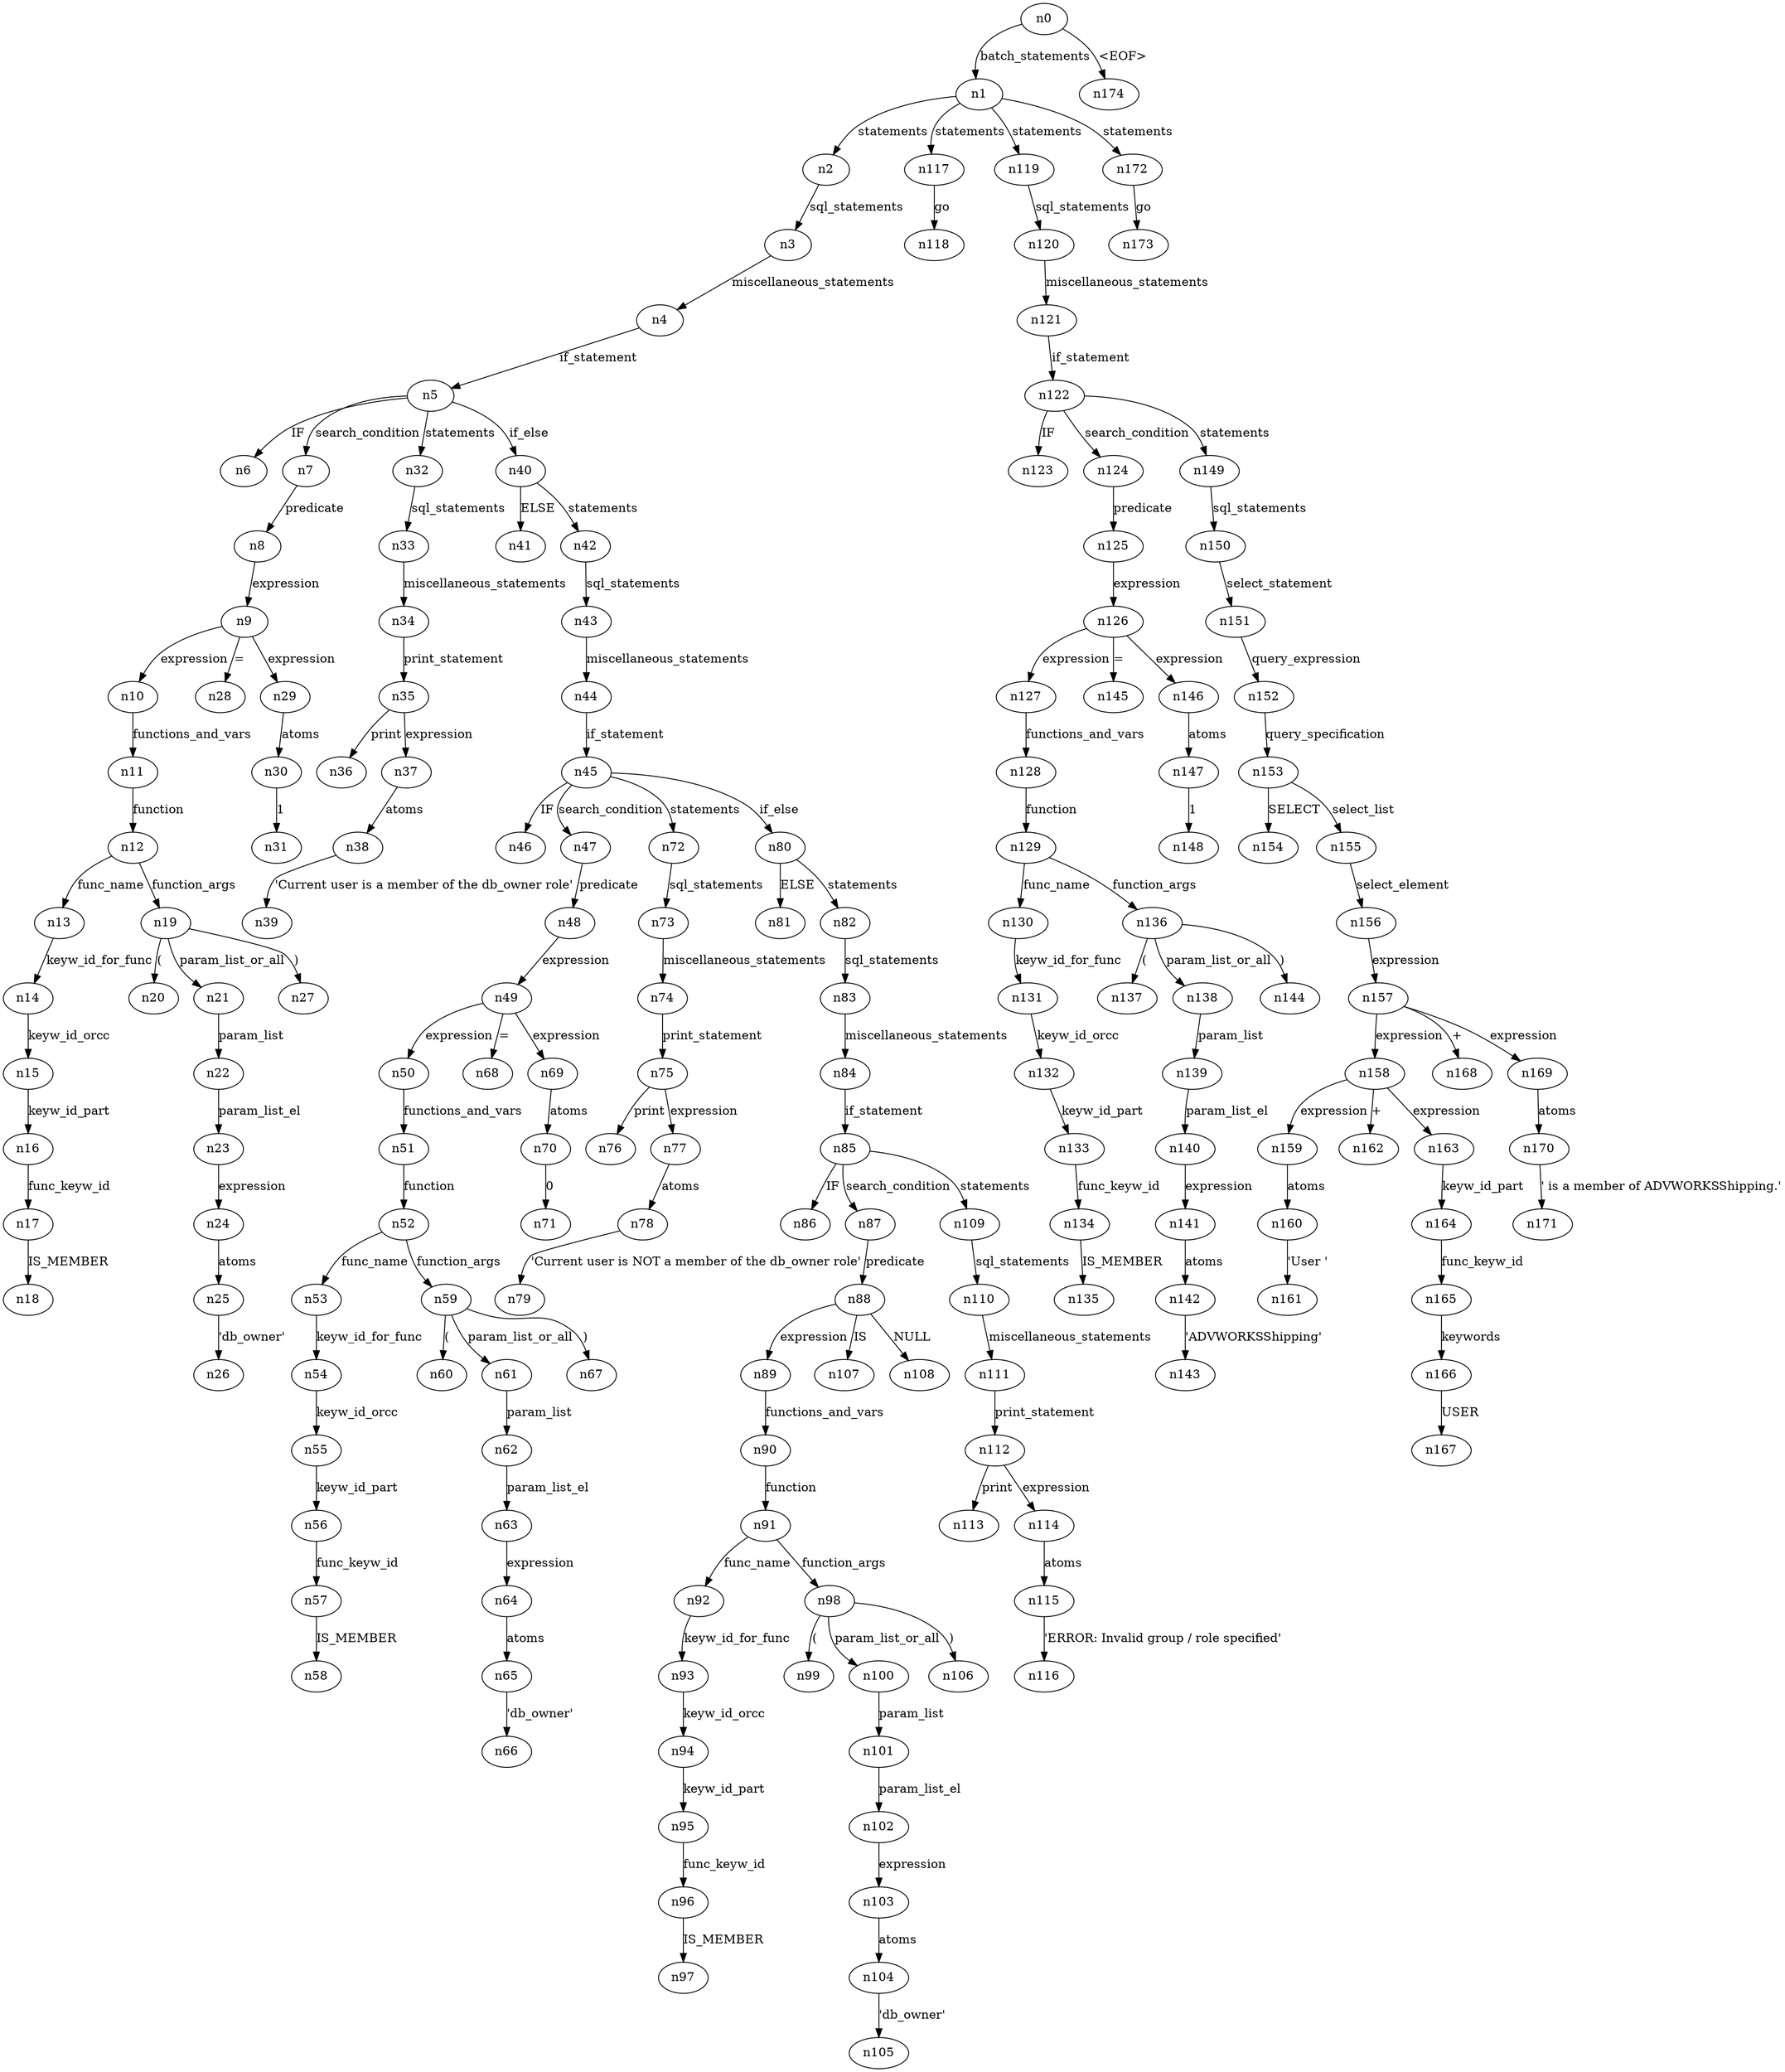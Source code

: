 digraph ParseTree {
  n0 -> n1 [label="batch_statements"];
  n1 -> n2 [label="statements"];
  n2 -> n3 [label="sql_statements"];
  n3 -> n4 [label="miscellaneous_statements"];
  n4 -> n5 [label="if_statement"];
  n5 -> n6 [label="IF"];
  n5 -> n7 [label="search_condition"];
  n7 -> n8 [label="predicate"];
  n8 -> n9 [label="expression"];
  n9 -> n10 [label="expression"];
  n10 -> n11 [label="functions_and_vars"];
  n11 -> n12 [label="function"];
  n12 -> n13 [label="func_name"];
  n13 -> n14 [label="keyw_id_for_func"];
  n14 -> n15 [label="keyw_id_orcc"];
  n15 -> n16 [label="keyw_id_part"];
  n16 -> n17 [label="func_keyw_id"];
  n17 -> n18 [label="IS_MEMBER"];
  n12 -> n19 [label="function_args"];
  n19 -> n20 [label="("];
  n19 -> n21 [label="param_list_or_all"];
  n21 -> n22 [label="param_list"];
  n22 -> n23 [label="param_list_el"];
  n23 -> n24 [label="expression"];
  n24 -> n25 [label="atoms"];
  n25 -> n26 [label="'db_owner'"];
  n19 -> n27 [label=")"];
  n9 -> n28 [label="="];
  n9 -> n29 [label="expression"];
  n29 -> n30 [label="atoms"];
  n30 -> n31 [label="1"];
  n5 -> n32 [label="statements"];
  n32 -> n33 [label="sql_statements"];
  n33 -> n34 [label="miscellaneous_statements"];
  n34 -> n35 [label="print_statement"];
  n35 -> n36 [label="print"];
  n35 -> n37 [label="expression"];
  n37 -> n38 [label="atoms"];
  n38 -> n39 [label="'Current user is a member of the db_owner role'"];
  n5 -> n40 [label="if_else"];
  n40 -> n41 [label="ELSE"];
  n40 -> n42 [label="statements"];
  n42 -> n43 [label="sql_statements"];
  n43 -> n44 [label="miscellaneous_statements"];
  n44 -> n45 [label="if_statement"];
  n45 -> n46 [label="IF"];
  n45 -> n47 [label="search_condition"];
  n47 -> n48 [label="predicate"];
  n48 -> n49 [label="expression"];
  n49 -> n50 [label="expression"];
  n50 -> n51 [label="functions_and_vars"];
  n51 -> n52 [label="function"];
  n52 -> n53 [label="func_name"];
  n53 -> n54 [label="keyw_id_for_func"];
  n54 -> n55 [label="keyw_id_orcc"];
  n55 -> n56 [label="keyw_id_part"];
  n56 -> n57 [label="func_keyw_id"];
  n57 -> n58 [label="IS_MEMBER"];
  n52 -> n59 [label="function_args"];
  n59 -> n60 [label="("];
  n59 -> n61 [label="param_list_or_all"];
  n61 -> n62 [label="param_list"];
  n62 -> n63 [label="param_list_el"];
  n63 -> n64 [label="expression"];
  n64 -> n65 [label="atoms"];
  n65 -> n66 [label="'db_owner'"];
  n59 -> n67 [label=")"];
  n49 -> n68 [label="="];
  n49 -> n69 [label="expression"];
  n69 -> n70 [label="atoms"];
  n70 -> n71 [label="0"];
  n45 -> n72 [label="statements"];
  n72 -> n73 [label="sql_statements"];
  n73 -> n74 [label="miscellaneous_statements"];
  n74 -> n75 [label="print_statement"];
  n75 -> n76 [label="print"];
  n75 -> n77 [label="expression"];
  n77 -> n78 [label="atoms"];
  n78 -> n79 [label="'Current user is NOT a member of the db_owner role'"];
  n45 -> n80 [label="if_else"];
  n80 -> n81 [label="ELSE"];
  n80 -> n82 [label="statements"];
  n82 -> n83 [label="sql_statements"];
  n83 -> n84 [label="miscellaneous_statements"];
  n84 -> n85 [label="if_statement"];
  n85 -> n86 [label="IF"];
  n85 -> n87 [label="search_condition"];
  n87 -> n88 [label="predicate"];
  n88 -> n89 [label="expression"];
  n89 -> n90 [label="functions_and_vars"];
  n90 -> n91 [label="function"];
  n91 -> n92 [label="func_name"];
  n92 -> n93 [label="keyw_id_for_func"];
  n93 -> n94 [label="keyw_id_orcc"];
  n94 -> n95 [label="keyw_id_part"];
  n95 -> n96 [label="func_keyw_id"];
  n96 -> n97 [label="IS_MEMBER"];
  n91 -> n98 [label="function_args"];
  n98 -> n99 [label="("];
  n98 -> n100 [label="param_list_or_all"];
  n100 -> n101 [label="param_list"];
  n101 -> n102 [label="param_list_el"];
  n102 -> n103 [label="expression"];
  n103 -> n104 [label="atoms"];
  n104 -> n105 [label="'db_owner'"];
  n98 -> n106 [label=")"];
  n88 -> n107 [label="IS"];
  n88 -> n108 [label="NULL"];
  n85 -> n109 [label="statements"];
  n109 -> n110 [label="sql_statements"];
  n110 -> n111 [label="miscellaneous_statements"];
  n111 -> n112 [label="print_statement"];
  n112 -> n113 [label="print"];
  n112 -> n114 [label="expression"];
  n114 -> n115 [label="atoms"];
  n115 -> n116 [label="'ERROR: Invalid group / role specified'"];
  n1 -> n117 [label="statements"];
  n117 -> n118 [label="go"];
  n1 -> n119 [label="statements"];
  n119 -> n120 [label="sql_statements"];
  n120 -> n121 [label="miscellaneous_statements"];
  n121 -> n122 [label="if_statement"];
  n122 -> n123 [label="IF"];
  n122 -> n124 [label="search_condition"];
  n124 -> n125 [label="predicate"];
  n125 -> n126 [label="expression"];
  n126 -> n127 [label="expression"];
  n127 -> n128 [label="functions_and_vars"];
  n128 -> n129 [label="function"];
  n129 -> n130 [label="func_name"];
  n130 -> n131 [label="keyw_id_for_func"];
  n131 -> n132 [label="keyw_id_orcc"];
  n132 -> n133 [label="keyw_id_part"];
  n133 -> n134 [label="func_keyw_id"];
  n134 -> n135 [label="IS_MEMBER"];
  n129 -> n136 [label="function_args"];
  n136 -> n137 [label="("];
  n136 -> n138 [label="param_list_or_all"];
  n138 -> n139 [label="param_list"];
  n139 -> n140 [label="param_list_el"];
  n140 -> n141 [label="expression"];
  n141 -> n142 [label="atoms"];
  n142 -> n143 [label="'ADVWORKS\Shipping'"];
  n136 -> n144 [label=")"];
  n126 -> n145 [label="="];
  n126 -> n146 [label="expression"];
  n146 -> n147 [label="atoms"];
  n147 -> n148 [label="1"];
  n122 -> n149 [label="statements"];
  n149 -> n150 [label="sql_statements"];
  n150 -> n151 [label="select_statement"];
  n151 -> n152 [label="query_expression"];
  n152 -> n153 [label="query_specification"];
  n153 -> n154 [label="SELECT"];
  n153 -> n155 [label="select_list"];
  n155 -> n156 [label="select_element"];
  n156 -> n157 [label="expression"];
  n157 -> n158 [label="expression"];
  n158 -> n159 [label="expression"];
  n159 -> n160 [label="atoms"];
  n160 -> n161 [label="'User '"];
  n158 -> n162 [label="+"];
  n158 -> n163 [label="expression"];
  n163 -> n164 [label="keyw_id_part"];
  n164 -> n165 [label="func_keyw_id"];
  n165 -> n166 [label="keywords"];
  n166 -> n167 [label="USER"];
  n157 -> n168 [label="+"];
  n157 -> n169 [label="expression"];
  n169 -> n170 [label="atoms"];
  n170 -> n171 [label="' is a member of ADVWORKS\Shipping.'"];
  n1 -> n172 [label="statements"];
  n172 -> n173 [label="go"];
  n0 -> n174 [label="<EOF>"];
}